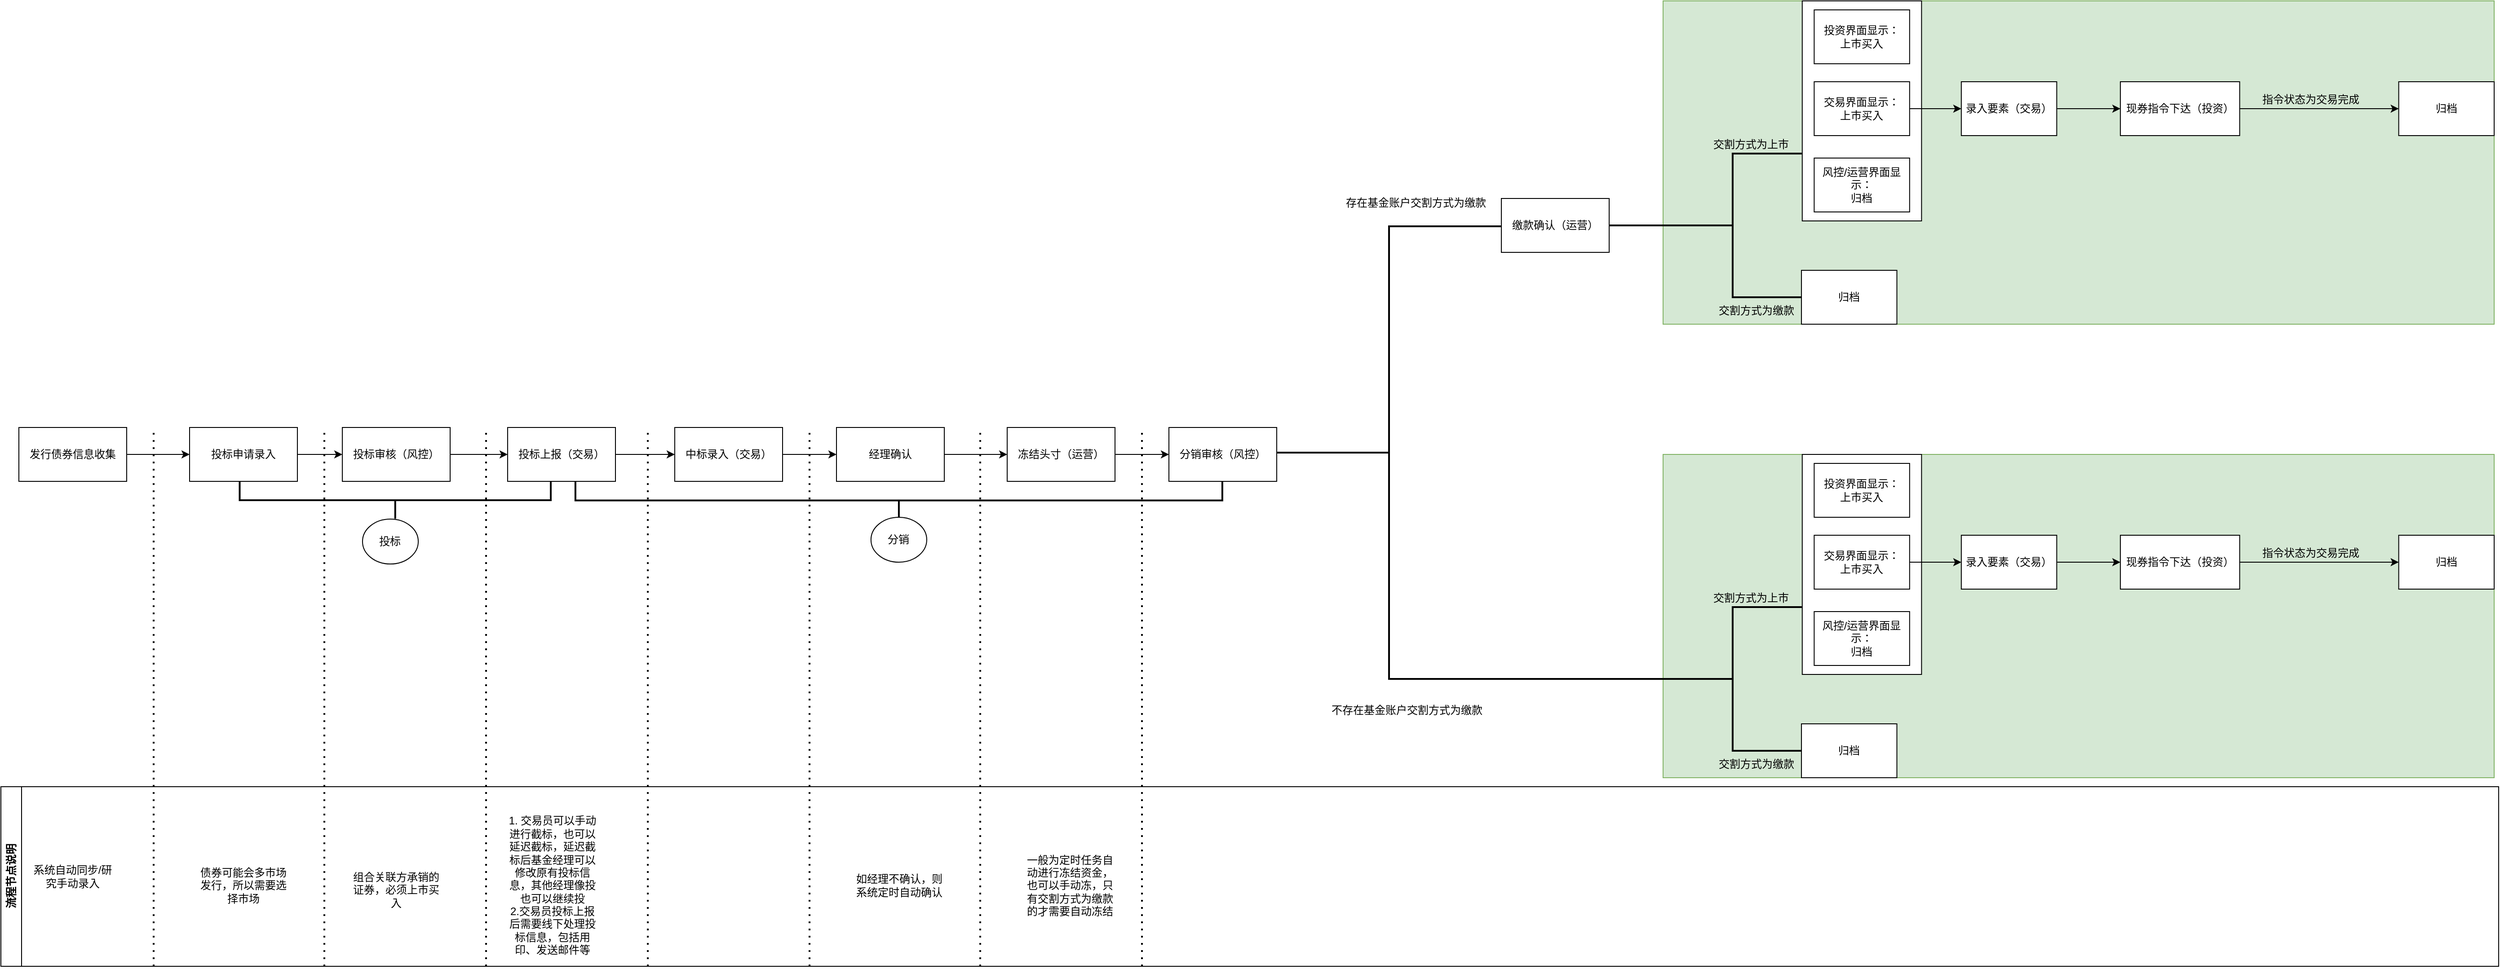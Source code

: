 <mxfile version="21.6.5" type="github">
  <diagram name="Page-1" id="9l_n-vJ5dFMjZLFDEs7Z">
    <mxGraphModel dx="3267" dy="2418" grid="1" gridSize="10" guides="1" tooltips="1" connect="1" arrows="1" fold="1" page="1" pageScale="1" pageWidth="827" pageHeight="1169" math="0" shadow="0">
      <root>
        <mxCell id="0" />
        <mxCell id="1" parent="0" />
        <mxCell id="hEPiWNOAB4XM48eltgoP-20" style="edgeStyle=orthogonalEdgeStyle;rounded=0;orthogonalLoop=1;jettySize=auto;html=1;entryX=0;entryY=0.5;entryDx=0;entryDy=0;" parent="1" source="hEPiWNOAB4XM48eltgoP-1" target="hEPiWNOAB4XM48eltgoP-2" edge="1">
          <mxGeometry relative="1" as="geometry" />
        </mxCell>
        <mxCell id="hEPiWNOAB4XM48eltgoP-1" value="投标申请录入" style="rounded=0;whiteSpace=wrap;html=1;" parent="1" vertex="1">
          <mxGeometry x="60" y="350" width="120" height="60" as="geometry" />
        </mxCell>
        <mxCell id="hEPiWNOAB4XM48eltgoP-21" style="edgeStyle=orthogonalEdgeStyle;rounded=0;orthogonalLoop=1;jettySize=auto;html=1;entryX=0;entryY=0.5;entryDx=0;entryDy=0;" parent="1" source="hEPiWNOAB4XM48eltgoP-2" target="hEPiWNOAB4XM48eltgoP-5" edge="1">
          <mxGeometry relative="1" as="geometry" />
        </mxCell>
        <mxCell id="hEPiWNOAB4XM48eltgoP-2" value="投标审核（风控）" style="rounded=0;whiteSpace=wrap;html=1;" parent="1" vertex="1">
          <mxGeometry x="230" y="350" width="120" height="60" as="geometry" />
        </mxCell>
        <mxCell id="hEPiWNOAB4XM48eltgoP-23" style="edgeStyle=orthogonalEdgeStyle;rounded=0;orthogonalLoop=1;jettySize=auto;html=1;" parent="1" source="hEPiWNOAB4XM48eltgoP-5" target="hEPiWNOAB4XM48eltgoP-6" edge="1">
          <mxGeometry relative="1" as="geometry" />
        </mxCell>
        <mxCell id="hEPiWNOAB4XM48eltgoP-5" value="投标上报（交易）" style="rounded=0;whiteSpace=wrap;html=1;" parent="1" vertex="1">
          <mxGeometry x="414" y="350" width="120" height="60" as="geometry" />
        </mxCell>
        <mxCell id="hEPiWNOAB4XM48eltgoP-24" style="edgeStyle=orthogonalEdgeStyle;rounded=0;orthogonalLoop=1;jettySize=auto;html=1;entryX=0;entryY=0.5;entryDx=0;entryDy=0;" parent="1" source="hEPiWNOAB4XM48eltgoP-6" target="hEPiWNOAB4XM48eltgoP-7" edge="1">
          <mxGeometry relative="1" as="geometry" />
        </mxCell>
        <mxCell id="hEPiWNOAB4XM48eltgoP-6" value="中标录入（交易）" style="rounded=0;whiteSpace=wrap;html=1;" parent="1" vertex="1">
          <mxGeometry x="600" y="350" width="120" height="60" as="geometry" />
        </mxCell>
        <mxCell id="hEPiWNOAB4XM48eltgoP-25" style="edgeStyle=orthogonalEdgeStyle;rounded=0;orthogonalLoop=1;jettySize=auto;html=1;entryX=0;entryY=0.5;entryDx=0;entryDy=0;" parent="1" source="hEPiWNOAB4XM48eltgoP-7" target="hEPiWNOAB4XM48eltgoP-8" edge="1">
          <mxGeometry relative="1" as="geometry" />
        </mxCell>
        <mxCell id="hEPiWNOAB4XM48eltgoP-7" value="经理确认" style="rounded=0;whiteSpace=wrap;html=1;" parent="1" vertex="1">
          <mxGeometry x="780" y="350" width="120" height="60" as="geometry" />
        </mxCell>
        <mxCell id="hEPiWNOAB4XM48eltgoP-26" style="edgeStyle=orthogonalEdgeStyle;rounded=0;orthogonalLoop=1;jettySize=auto;html=1;entryX=0;entryY=0.5;entryDx=0;entryDy=0;" parent="1" source="hEPiWNOAB4XM48eltgoP-8" target="hEPiWNOAB4XM48eltgoP-9" edge="1">
          <mxGeometry relative="1" as="geometry" />
        </mxCell>
        <mxCell id="hEPiWNOAB4XM48eltgoP-8" value="冻结头寸（运营）" style="rounded=0;whiteSpace=wrap;html=1;" parent="1" vertex="1">
          <mxGeometry x="970" y="350" width="120" height="60" as="geometry" />
        </mxCell>
        <mxCell id="hEPiWNOAB4XM48eltgoP-9" value="分销审核（风控）" style="rounded=0;whiteSpace=wrap;html=1;" parent="1" vertex="1">
          <mxGeometry x="1150" y="350" width="120" height="60" as="geometry" />
        </mxCell>
        <mxCell id="hEPiWNOAB4XM48eltgoP-17" value="" style="group" parent="1" vertex="1" connectable="0">
          <mxGeometry x="109" y="406" width="331" height="212.5" as="geometry" />
        </mxCell>
        <mxCell id="hEPiWNOAB4XM48eltgoP-14" value="" style="strokeWidth=2;html=1;shape=mxgraph.flowchart.annotation_2;align=left;labelPosition=right;pointerEvents=1;rotation=-90;" parent="hEPiWNOAB4XM48eltgoP-17" vertex="1">
          <mxGeometry x="159.19" y="-148.12" width="41.38" height="346.25" as="geometry" />
        </mxCell>
        <mxCell id="hEPiWNOAB4XM48eltgoP-16" value="投标" style="ellipse;whiteSpace=wrap;html=1;" parent="hEPiWNOAB4XM48eltgoP-17" vertex="1">
          <mxGeometry x="143.469" y="46" width="62.062" height="50" as="geometry" />
        </mxCell>
        <mxCell id="M6cpoT_YFVFPnxx10Tcq-79" value="" style="endArrow=none;dashed=1;html=1;dashPattern=1 3;strokeWidth=2;rounded=0;" edge="1" parent="hEPiWNOAB4XM48eltgoP-17">
          <mxGeometry width="50" height="50" relative="1" as="geometry">
            <mxPoint x="101" y="544" as="sourcePoint" />
            <mxPoint x="101" y="-56" as="targetPoint" />
          </mxGeometry>
        </mxCell>
        <mxCell id="hEPiWNOAB4XM48eltgoP-18" value="" style="strokeWidth=2;html=1;shape=mxgraph.flowchart.annotation_2;align=left;labelPosition=right;pointerEvents=1;rotation=-90;" parent="1" vertex="1">
          <mxGeometry x="828.75" y="71.25" width="41.38" height="720" as="geometry" />
        </mxCell>
        <mxCell id="hEPiWNOAB4XM48eltgoP-19" value="分销" style="ellipse;whiteSpace=wrap;html=1;" parent="1" vertex="1">
          <mxGeometry x="818.409" y="450" width="62.062" height="50" as="geometry" />
        </mxCell>
        <mxCell id="M6cpoT_YFVFPnxx10Tcq-2" style="edgeStyle=orthogonalEdgeStyle;rounded=0;orthogonalLoop=1;jettySize=auto;html=1;" edge="1" parent="1" source="M6cpoT_YFVFPnxx10Tcq-1" target="hEPiWNOAB4XM48eltgoP-1">
          <mxGeometry relative="1" as="geometry" />
        </mxCell>
        <mxCell id="M6cpoT_YFVFPnxx10Tcq-1" value="发行债券信息收集&lt;br&gt;" style="rounded=0;whiteSpace=wrap;html=1;" vertex="1" parent="1">
          <mxGeometry x="-130" y="350" width="120" height="60" as="geometry" />
        </mxCell>
        <mxCell id="M6cpoT_YFVFPnxx10Tcq-64" value="" style="group" vertex="1" connectable="0" parent="1">
          <mxGeometry x="1270" y="-125" width="1355" height="865" as="geometry" />
        </mxCell>
        <mxCell id="M6cpoT_YFVFPnxx10Tcq-24" value="缴款确认（运营）" style="rounded=0;whiteSpace=wrap;html=1;" vertex="1" parent="M6cpoT_YFVFPnxx10Tcq-64">
          <mxGeometry x="250" y="220" width="120" height="60" as="geometry" />
        </mxCell>
        <mxCell id="M6cpoT_YFVFPnxx10Tcq-25" value="" style="strokeWidth=2;html=1;shape=mxgraph.flowchart.annotation_2;align=left;labelPosition=right;pointerEvents=1;" vertex="1" parent="M6cpoT_YFVFPnxx10Tcq-64">
          <mxGeometry y="251" width="250" height="504" as="geometry" />
        </mxCell>
        <mxCell id="M6cpoT_YFVFPnxx10Tcq-26" value="存在基金账户交割方式为缴款" style="text;html=1;strokeColor=none;fillColor=none;align=center;verticalAlign=middle;whiteSpace=wrap;rounded=0;" vertex="1" parent="M6cpoT_YFVFPnxx10Tcq-64">
          <mxGeometry x="40" y="210" width="230" height="30" as="geometry" />
        </mxCell>
        <mxCell id="M6cpoT_YFVFPnxx10Tcq-44" value="" style="group;fillColor=#d5e8d4;strokeColor=#82b366;fillStyle=auto;" vertex="1" connectable="0" parent="M6cpoT_YFVFPnxx10Tcq-64">
          <mxGeometry x="430" width="925" height="360" as="geometry" />
        </mxCell>
        <mxCell id="M6cpoT_YFVFPnxx10Tcq-9" value="" style="strokeWidth=2;html=1;shape=mxgraph.flowchart.annotation_2;align=left;labelPosition=right;pointerEvents=1;" vertex="1" parent="M6cpoT_YFVFPnxx10Tcq-44">
          <mxGeometry y="170" width="154.9" height="160" as="geometry" />
        </mxCell>
        <mxCell id="M6cpoT_YFVFPnxx10Tcq-11" value="归档" style="rounded=0;whiteSpace=wrap;html=1;" vertex="1" parent="M6cpoT_YFVFPnxx10Tcq-44">
          <mxGeometry x="154.019" y="300" width="106.22" height="60" as="geometry" />
        </mxCell>
        <mxCell id="M6cpoT_YFVFPnxx10Tcq-12" value="交割方式为上市" style="text;html=1;strokeColor=none;fillColor=none;align=center;verticalAlign=middle;whiteSpace=wrap;rounded=0;" vertex="1" parent="M6cpoT_YFVFPnxx10Tcq-44">
          <mxGeometry x="40.493" y="145" width="115.687" height="30" as="geometry" />
        </mxCell>
        <mxCell id="M6cpoT_YFVFPnxx10Tcq-13" value="交割方式为缴款" style="text;html=1;strokeColor=none;fillColor=none;align=center;verticalAlign=middle;whiteSpace=wrap;rounded=0;" vertex="1" parent="M6cpoT_YFVFPnxx10Tcq-44">
          <mxGeometry x="40.49" y="330" width="127.688" height="30" as="geometry" />
        </mxCell>
        <mxCell id="M6cpoT_YFVFPnxx10Tcq-14" value="" style="rounded=0;whiteSpace=wrap;html=1;" vertex="1" parent="M6cpoT_YFVFPnxx10Tcq-44">
          <mxGeometry x="154.904" width="132.775" height="245" as="geometry" />
        </mxCell>
        <mxCell id="M6cpoT_YFVFPnxx10Tcq-10" value="投资界面显示：&lt;br&gt;上市买入" style="rounded=0;whiteSpace=wrap;html=1;" vertex="1" parent="M6cpoT_YFVFPnxx10Tcq-44">
          <mxGeometry x="168.182" y="10" width="106.22" height="60" as="geometry" />
        </mxCell>
        <mxCell id="M6cpoT_YFVFPnxx10Tcq-15" value="风控/运营界面显示：&lt;br&gt;归档" style="rounded=0;whiteSpace=wrap;html=1;" vertex="1" parent="M6cpoT_YFVFPnxx10Tcq-44">
          <mxGeometry x="168.182" y="175" width="106.22" height="60" as="geometry" />
        </mxCell>
        <mxCell id="M6cpoT_YFVFPnxx10Tcq-16" value="交易界面显示：&lt;br&gt;上市买入" style="rounded=0;whiteSpace=wrap;html=1;" vertex="1" parent="M6cpoT_YFVFPnxx10Tcq-44">
          <mxGeometry x="168.182" y="90" width="106.22" height="60" as="geometry" />
        </mxCell>
        <mxCell id="M6cpoT_YFVFPnxx10Tcq-17" value="录入要素（交易）" style="rounded=0;whiteSpace=wrap;html=1;" vertex="1" parent="M6cpoT_YFVFPnxx10Tcq-44">
          <mxGeometry x="331.938" y="90" width="106.22" height="60" as="geometry" />
        </mxCell>
        <mxCell id="M6cpoT_YFVFPnxx10Tcq-18" style="edgeStyle=orthogonalEdgeStyle;rounded=0;orthogonalLoop=1;jettySize=auto;html=1;entryX=0;entryY=0.5;entryDx=0;entryDy=0;" edge="1" parent="M6cpoT_YFVFPnxx10Tcq-44" source="M6cpoT_YFVFPnxx10Tcq-16" target="M6cpoT_YFVFPnxx10Tcq-17">
          <mxGeometry relative="1" as="geometry" />
        </mxCell>
        <mxCell id="M6cpoT_YFVFPnxx10Tcq-19" value="归档" style="rounded=0;whiteSpace=wrap;html=1;" vertex="1" parent="M6cpoT_YFVFPnxx10Tcq-44">
          <mxGeometry x="818.78" y="90" width="106.22" height="60" as="geometry" />
        </mxCell>
        <mxCell id="M6cpoT_YFVFPnxx10Tcq-22" style="edgeStyle=orthogonalEdgeStyle;rounded=0;orthogonalLoop=1;jettySize=auto;html=1;entryX=0;entryY=0.5;entryDx=0;entryDy=0;" edge="1" parent="M6cpoT_YFVFPnxx10Tcq-44" source="M6cpoT_YFVFPnxx10Tcq-20" target="M6cpoT_YFVFPnxx10Tcq-19">
          <mxGeometry relative="1" as="geometry" />
        </mxCell>
        <mxCell id="M6cpoT_YFVFPnxx10Tcq-20" value="现券指令下达（投资）" style="rounded=0;whiteSpace=wrap;html=1;" vertex="1" parent="M6cpoT_YFVFPnxx10Tcq-44">
          <mxGeometry x="508.971" y="90" width="132.775" height="60" as="geometry" />
        </mxCell>
        <mxCell id="M6cpoT_YFVFPnxx10Tcq-21" style="edgeStyle=orthogonalEdgeStyle;rounded=0;orthogonalLoop=1;jettySize=auto;html=1;entryX=0;entryY=0.5;entryDx=0;entryDy=0;" edge="1" parent="M6cpoT_YFVFPnxx10Tcq-44" source="M6cpoT_YFVFPnxx10Tcq-17" target="M6cpoT_YFVFPnxx10Tcq-20">
          <mxGeometry relative="1" as="geometry" />
        </mxCell>
        <mxCell id="M6cpoT_YFVFPnxx10Tcq-23" value="指令状态为交易完成" style="text;html=1;strokeColor=none;fillColor=none;align=center;verticalAlign=middle;whiteSpace=wrap;rounded=0;" vertex="1" parent="M6cpoT_YFVFPnxx10Tcq-44">
          <mxGeometry x="659.45" y="95" width="123.923" height="30" as="geometry" />
        </mxCell>
        <mxCell id="M6cpoT_YFVFPnxx10Tcq-46" value="" style="group;fillColor=#d5e8d4;strokeColor=#82b366;fillStyle=auto;" vertex="1" connectable="0" parent="M6cpoT_YFVFPnxx10Tcq-64">
          <mxGeometry x="430" y="505" width="925" height="360" as="geometry" />
        </mxCell>
        <mxCell id="M6cpoT_YFVFPnxx10Tcq-47" value="" style="strokeWidth=2;html=1;shape=mxgraph.flowchart.annotation_2;align=left;labelPosition=right;pointerEvents=1;" vertex="1" parent="M6cpoT_YFVFPnxx10Tcq-46">
          <mxGeometry y="170" width="154.9" height="160" as="geometry" />
        </mxCell>
        <mxCell id="M6cpoT_YFVFPnxx10Tcq-48" value="归档" style="rounded=0;whiteSpace=wrap;html=1;" vertex="1" parent="M6cpoT_YFVFPnxx10Tcq-46">
          <mxGeometry x="154.019" y="300" width="106.22" height="60" as="geometry" />
        </mxCell>
        <mxCell id="M6cpoT_YFVFPnxx10Tcq-49" value="交割方式为上市" style="text;html=1;strokeColor=none;fillColor=none;align=center;verticalAlign=middle;whiteSpace=wrap;rounded=0;" vertex="1" parent="M6cpoT_YFVFPnxx10Tcq-46">
          <mxGeometry x="40.493" y="145" width="115.687" height="30" as="geometry" />
        </mxCell>
        <mxCell id="M6cpoT_YFVFPnxx10Tcq-50" value="交割方式为缴款" style="text;html=1;strokeColor=none;fillColor=none;align=center;verticalAlign=middle;whiteSpace=wrap;rounded=0;" vertex="1" parent="M6cpoT_YFVFPnxx10Tcq-46">
          <mxGeometry x="40.49" y="330" width="127.688" height="30" as="geometry" />
        </mxCell>
        <mxCell id="M6cpoT_YFVFPnxx10Tcq-51" value="" style="rounded=0;whiteSpace=wrap;html=1;" vertex="1" parent="M6cpoT_YFVFPnxx10Tcq-46">
          <mxGeometry x="154.904" width="132.775" height="245" as="geometry" />
        </mxCell>
        <mxCell id="M6cpoT_YFVFPnxx10Tcq-52" value="投资界面显示：&lt;br&gt;上市买入" style="rounded=0;whiteSpace=wrap;html=1;" vertex="1" parent="M6cpoT_YFVFPnxx10Tcq-46">
          <mxGeometry x="168.182" y="10" width="106.22" height="60" as="geometry" />
        </mxCell>
        <mxCell id="M6cpoT_YFVFPnxx10Tcq-53" value="风控/运营界面显示：&lt;br&gt;归档" style="rounded=0;whiteSpace=wrap;html=1;" vertex="1" parent="M6cpoT_YFVFPnxx10Tcq-46">
          <mxGeometry x="168.182" y="175" width="106.22" height="60" as="geometry" />
        </mxCell>
        <mxCell id="M6cpoT_YFVFPnxx10Tcq-54" value="交易界面显示：&lt;br&gt;上市买入" style="rounded=0;whiteSpace=wrap;html=1;" vertex="1" parent="M6cpoT_YFVFPnxx10Tcq-46">
          <mxGeometry x="168.182" y="90" width="106.22" height="60" as="geometry" />
        </mxCell>
        <mxCell id="M6cpoT_YFVFPnxx10Tcq-55" value="录入要素（交易）" style="rounded=0;whiteSpace=wrap;html=1;" vertex="1" parent="M6cpoT_YFVFPnxx10Tcq-46">
          <mxGeometry x="331.938" y="90" width="106.22" height="60" as="geometry" />
        </mxCell>
        <mxCell id="M6cpoT_YFVFPnxx10Tcq-56" style="edgeStyle=orthogonalEdgeStyle;rounded=0;orthogonalLoop=1;jettySize=auto;html=1;entryX=0;entryY=0.5;entryDx=0;entryDy=0;" edge="1" parent="M6cpoT_YFVFPnxx10Tcq-46" source="M6cpoT_YFVFPnxx10Tcq-54" target="M6cpoT_YFVFPnxx10Tcq-55">
          <mxGeometry relative="1" as="geometry" />
        </mxCell>
        <mxCell id="M6cpoT_YFVFPnxx10Tcq-57" value="归档" style="rounded=0;whiteSpace=wrap;html=1;" vertex="1" parent="M6cpoT_YFVFPnxx10Tcq-46">
          <mxGeometry x="818.78" y="90" width="106.22" height="60" as="geometry" />
        </mxCell>
        <mxCell id="M6cpoT_YFVFPnxx10Tcq-58" style="edgeStyle=orthogonalEdgeStyle;rounded=0;orthogonalLoop=1;jettySize=auto;html=1;entryX=0;entryY=0.5;entryDx=0;entryDy=0;" edge="1" parent="M6cpoT_YFVFPnxx10Tcq-46" source="M6cpoT_YFVFPnxx10Tcq-59" target="M6cpoT_YFVFPnxx10Tcq-57">
          <mxGeometry relative="1" as="geometry" />
        </mxCell>
        <mxCell id="M6cpoT_YFVFPnxx10Tcq-59" value="现券指令下达（投资）" style="rounded=0;whiteSpace=wrap;html=1;" vertex="1" parent="M6cpoT_YFVFPnxx10Tcq-46">
          <mxGeometry x="508.971" y="90" width="132.775" height="60" as="geometry" />
        </mxCell>
        <mxCell id="M6cpoT_YFVFPnxx10Tcq-60" style="edgeStyle=orthogonalEdgeStyle;rounded=0;orthogonalLoop=1;jettySize=auto;html=1;entryX=0;entryY=0.5;entryDx=0;entryDy=0;" edge="1" parent="M6cpoT_YFVFPnxx10Tcq-46" source="M6cpoT_YFVFPnxx10Tcq-55" target="M6cpoT_YFVFPnxx10Tcq-59">
          <mxGeometry relative="1" as="geometry" />
        </mxCell>
        <mxCell id="M6cpoT_YFVFPnxx10Tcq-61" value="指令状态为交易完成" style="text;html=1;strokeColor=none;fillColor=none;align=center;verticalAlign=middle;whiteSpace=wrap;rounded=0;" vertex="1" parent="M6cpoT_YFVFPnxx10Tcq-46">
          <mxGeometry x="659.45" y="95" width="123.923" height="30" as="geometry" />
        </mxCell>
        <mxCell id="M6cpoT_YFVFPnxx10Tcq-62" value="" style="endArrow=none;html=1;rounded=0;exitX=1;exitY=0.5;exitDx=0;exitDy=0;entryX=0;entryY=0.5;entryDx=0;entryDy=0;entryPerimeter=0;strokeWidth=2;" edge="1" parent="M6cpoT_YFVFPnxx10Tcq-64" source="M6cpoT_YFVFPnxx10Tcq-24" target="M6cpoT_YFVFPnxx10Tcq-9">
          <mxGeometry width="50" height="50" relative="1" as="geometry">
            <mxPoint x="480" y="385" as="sourcePoint" />
            <mxPoint x="530" y="335" as="targetPoint" />
          </mxGeometry>
        </mxCell>
        <mxCell id="M6cpoT_YFVFPnxx10Tcq-63" value="不存在基金账户交割方式为缴款" style="text;html=1;strokeColor=none;fillColor=none;align=center;verticalAlign=middle;whiteSpace=wrap;rounded=0;" vertex="1" parent="M6cpoT_YFVFPnxx10Tcq-64">
          <mxGeometry x="30" y="775" width="230" height="30" as="geometry" />
        </mxCell>
        <mxCell id="M6cpoT_YFVFPnxx10Tcq-65" value="" style="endArrow=none;html=1;rounded=0;exitX=1;exitY=0.5;exitDx=0;exitDy=0;strokeWidth=2;entryX=0;entryY=0.5;entryDx=0;entryDy=0;entryPerimeter=0;" edge="1" parent="M6cpoT_YFVFPnxx10Tcq-64" target="M6cpoT_YFVFPnxx10Tcq-47">
          <mxGeometry width="50" height="50" relative="1" as="geometry">
            <mxPoint x="250" y="755" as="sourcePoint" />
            <mxPoint x="420" y="755" as="targetPoint" />
          </mxGeometry>
        </mxCell>
        <mxCell id="M6cpoT_YFVFPnxx10Tcq-66" value="流程节点说明" style="swimlane;horizontal=0;whiteSpace=wrap;html=1;" vertex="1" parent="1">
          <mxGeometry x="-150" y="750" width="2780" height="200" as="geometry" />
        </mxCell>
        <mxCell id="M6cpoT_YFVFPnxx10Tcq-76" value="系统自动同步/研究手动录入" style="text;html=1;strokeColor=none;fillColor=none;align=center;verticalAlign=middle;whiteSpace=wrap;rounded=0;" vertex="1" parent="M6cpoT_YFVFPnxx10Tcq-66">
          <mxGeometry x="30" y="65" width="100" height="70" as="geometry" />
        </mxCell>
        <mxCell id="M6cpoT_YFVFPnxx10Tcq-78" value="债券可能会多市场发行，所以需要选择市场" style="text;html=1;strokeColor=none;fillColor=none;align=center;verticalAlign=middle;whiteSpace=wrap;rounded=0;" vertex="1" parent="M6cpoT_YFVFPnxx10Tcq-66">
          <mxGeometry x="220" y="75" width="100" height="70" as="geometry" />
        </mxCell>
        <mxCell id="M6cpoT_YFVFPnxx10Tcq-80" value="组合关联方承销的证券，必须上市买入" style="text;html=1;strokeColor=none;fillColor=none;align=center;verticalAlign=middle;whiteSpace=wrap;rounded=0;" vertex="1" parent="M6cpoT_YFVFPnxx10Tcq-66">
          <mxGeometry x="390" y="80" width="100" height="70" as="geometry" />
        </mxCell>
        <mxCell id="M6cpoT_YFVFPnxx10Tcq-82" value="1. 交易员可以手动进行截标，也可以延迟截标，延迟截标后基金经理可以修改原有投标信息，其他经理像投也可以继续投&lt;br style=&quot;border-color: var(--border-color);&quot;&gt;2.交易员投标上报后需要线下处理投标信息，包括用印、发送邮件等" style="text;html=1;strokeColor=none;fillColor=none;align=center;verticalAlign=middle;whiteSpace=wrap;rounded=0;" vertex="1" parent="M6cpoT_YFVFPnxx10Tcq-66">
          <mxGeometry x="563.5" y="75" width="100" height="70" as="geometry" />
        </mxCell>
        <mxCell id="M6cpoT_YFVFPnxx10Tcq-86" value="如经理不确认，则系统定时自动确认" style="text;html=1;strokeColor=none;fillColor=none;align=center;verticalAlign=middle;whiteSpace=wrap;rounded=0;" vertex="1" parent="M6cpoT_YFVFPnxx10Tcq-66">
          <mxGeometry x="950" y="75" width="100" height="70" as="geometry" />
        </mxCell>
        <mxCell id="M6cpoT_YFVFPnxx10Tcq-88" value="一般为定时任务自动进行冻结资金，也可以手动冻，只有交割方式为缴款的才需要自动冻结" style="text;html=1;strokeColor=none;fillColor=none;align=center;verticalAlign=middle;whiteSpace=wrap;rounded=0;" vertex="1" parent="M6cpoT_YFVFPnxx10Tcq-66">
          <mxGeometry x="1140" y="75" width="100" height="70" as="geometry" />
        </mxCell>
        <mxCell id="M6cpoT_YFVFPnxx10Tcq-77" value="" style="endArrow=none;dashed=1;html=1;dashPattern=1 3;strokeWidth=2;rounded=0;" edge="1" parent="1">
          <mxGeometry width="50" height="50" relative="1" as="geometry">
            <mxPoint x="20" y="950" as="sourcePoint" />
            <mxPoint x="20" y="350" as="targetPoint" />
          </mxGeometry>
        </mxCell>
        <mxCell id="M6cpoT_YFVFPnxx10Tcq-81" value="" style="endArrow=none;dashed=1;html=1;dashPattern=1 3;strokeWidth=2;rounded=0;" edge="1" parent="1">
          <mxGeometry width="50" height="50" relative="1" as="geometry">
            <mxPoint x="390" y="950" as="sourcePoint" />
            <mxPoint x="390" y="350" as="targetPoint" />
          </mxGeometry>
        </mxCell>
        <mxCell id="M6cpoT_YFVFPnxx10Tcq-83" value="" style="endArrow=none;dashed=1;html=1;dashPattern=1 3;strokeWidth=2;rounded=0;" edge="1" parent="1">
          <mxGeometry width="50" height="50" relative="1" as="geometry">
            <mxPoint x="570" y="950" as="sourcePoint" />
            <mxPoint x="570" y="350" as="targetPoint" />
          </mxGeometry>
        </mxCell>
        <mxCell id="M6cpoT_YFVFPnxx10Tcq-84" value="" style="endArrow=none;dashed=1;html=1;dashPattern=1 3;strokeWidth=2;rounded=0;" edge="1" parent="1">
          <mxGeometry width="50" height="50" relative="1" as="geometry">
            <mxPoint x="750" y="950" as="sourcePoint" />
            <mxPoint x="750" y="350" as="targetPoint" />
          </mxGeometry>
        </mxCell>
        <mxCell id="M6cpoT_YFVFPnxx10Tcq-85" value="" style="endArrow=none;dashed=1;html=1;dashPattern=1 3;strokeWidth=2;rounded=0;" edge="1" parent="1">
          <mxGeometry width="50" height="50" relative="1" as="geometry">
            <mxPoint x="940" y="950" as="sourcePoint" />
            <mxPoint x="940" y="350" as="targetPoint" />
          </mxGeometry>
        </mxCell>
        <mxCell id="M6cpoT_YFVFPnxx10Tcq-87" value="" style="endArrow=none;dashed=1;html=1;dashPattern=1 3;strokeWidth=2;rounded=0;" edge="1" parent="1">
          <mxGeometry width="50" height="50" relative="1" as="geometry">
            <mxPoint x="1120" y="950" as="sourcePoint" />
            <mxPoint x="1120" y="350" as="targetPoint" />
          </mxGeometry>
        </mxCell>
      </root>
    </mxGraphModel>
  </diagram>
</mxfile>
